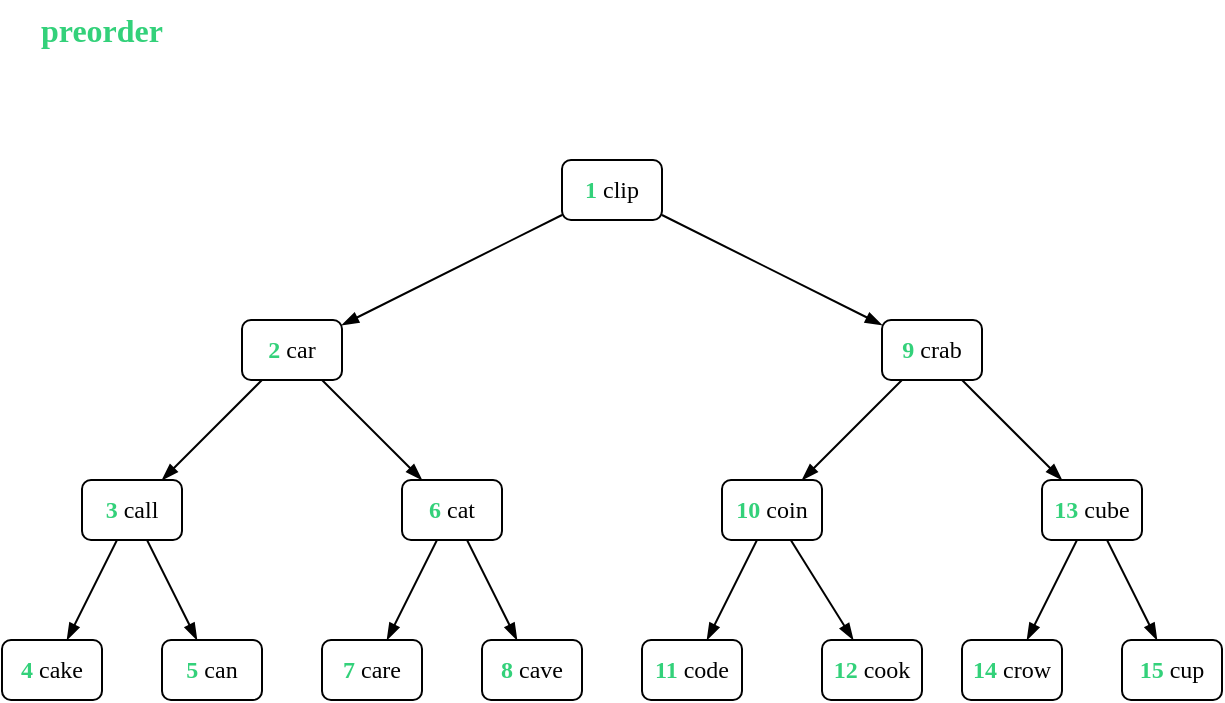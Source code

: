 <mxfile>
    <diagram id="t8QoFsj8MZgXzhcuyan1" name="Page-1">
        <mxGraphModel dx="1676" dy="1270" grid="1" gridSize="10" guides="1" tooltips="1" connect="1" arrows="1" fold="1" page="1" pageScale="1" pageWidth="827" pageHeight="1169" math="0" shadow="0">
            <root>
                <mxCell id="0"/>
                <mxCell id="1" parent="0"/>
                <mxCell id="91" value="" style="group" parent="1" vertex="1" connectable="0">
                    <mxGeometry x="40" y="120" width="610" height="270" as="geometry"/>
                </mxCell>
                <mxCell id="2" value="&lt;font color=&quot;#33d17a&quot; face=&quot;Ubuntu mono&quot;&gt;&lt;b style=&quot;&quot;&gt;1&lt;/b&gt;&lt;/font&gt; clip" style="rounded=1;html=1;fontFamily=Alegreya;fontSource=https%3A%2F%2Ffonts.googleapis.com%2Fcss%3Ffamily%3DAlegreya;whiteSpace=wrap;" parent="91" vertex="1">
                    <mxGeometry x="280" width="50" height="30" as="geometry"/>
                </mxCell>
                <mxCell id="3" value="&lt;font color=&quot;#33d17a&quot; face=&quot;Ubuntu mono&quot;&gt;&lt;b style=&quot;&quot;&gt;2&lt;/b&gt;&lt;/font&gt; car" style="rounded=1;html=1;fontFamily=Alegreya;fontSource=https%3A%2F%2Ffonts.googleapis.com%2Fcss%3Ffamily%3DAlegreya;whiteSpace=wrap;" parent="91" vertex="1">
                    <mxGeometry x="120" y="80" width="50" height="30" as="geometry"/>
                </mxCell>
                <mxCell id="4" value="&lt;font color=&quot;#33d17a&quot; face=&quot;Ubuntu mono&quot;&gt;&lt;b style=&quot;&quot;&gt;9&lt;/b&gt;&lt;/font&gt; crab" style="rounded=1;html=1;fontFamily=Alegreya;fontSource=https%3A%2F%2Ffonts.googleapis.com%2Fcss%3Ffamily%3DAlegreya;whiteSpace=wrap;" parent="91" vertex="1">
                    <mxGeometry x="440" y="80" width="50" height="30" as="geometry"/>
                </mxCell>
                <mxCell id="5" value="&lt;font color=&quot;#33d17a&quot; face=&quot;Ubuntu mono&quot;&gt;&lt;b style=&quot;&quot;&gt;3&lt;/b&gt;&lt;/font&gt; call" style="rounded=1;html=1;fontFamily=Alegreya;fontSource=https%3A%2F%2Ffonts.googleapis.com%2Fcss%3Ffamily%3DAlegreya;whiteSpace=wrap;" parent="91" vertex="1">
                    <mxGeometry x="40" y="160" width="50" height="30" as="geometry"/>
                </mxCell>
                <mxCell id="6" value="&lt;font color=&quot;#33d17a&quot; face=&quot;Ubuntu mono&quot;&gt;&lt;b style=&quot;&quot;&gt;6&lt;/b&gt;&lt;/font&gt; cat" style="rounded=1;html=1;fontFamily=Alegreya;fontSource=https%3A%2F%2Ffonts.googleapis.com%2Fcss%3Ffamily%3DAlegreya;whiteSpace=wrap;" parent="91" vertex="1">
                    <mxGeometry x="200" y="160" width="50" height="30" as="geometry"/>
                </mxCell>
                <mxCell id="7" value="&lt;font color=&quot;#33d17a&quot; face=&quot;Ubuntu mono&quot;&gt;&lt;b style=&quot;&quot;&gt;4&lt;/b&gt;&lt;/font&gt; cake" style="rounded=1;html=1;fontFamily=Alegreya;fontSource=https%3A%2F%2Ffonts.googleapis.com%2Fcss%3Ffamily%3DAlegreya;whiteSpace=wrap;" parent="91" vertex="1">
                    <mxGeometry y="240" width="50" height="30" as="geometry"/>
                </mxCell>
                <mxCell id="8" value="&lt;font color=&quot;#33d17a&quot; face=&quot;Ubuntu mono&quot;&gt;&lt;b style=&quot;&quot;&gt;5&lt;/b&gt;&lt;/font&gt; can" style="rounded=1;html=1;fontFamily=Alegreya;fontSource=https%3A%2F%2Ffonts.googleapis.com%2Fcss%3Ffamily%3DAlegreya;whiteSpace=wrap;" parent="91" vertex="1">
                    <mxGeometry x="80" y="240" width="50" height="30" as="geometry"/>
                </mxCell>
                <mxCell id="9" value="&lt;font color=&quot;#33d17a&quot; face=&quot;Ubuntu mono&quot;&gt;&lt;b style=&quot;&quot;&gt;7&lt;/b&gt;&lt;/font&gt; care" style="rounded=1;html=1;fontFamily=Alegreya;fontSource=https%3A%2F%2Ffonts.googleapis.com%2Fcss%3Ffamily%3DAlegreya;whiteSpace=wrap;" parent="91" vertex="1">
                    <mxGeometry x="160" y="240" width="50" height="30" as="geometry"/>
                </mxCell>
                <mxCell id="10" value="&lt;font color=&quot;#33d17a&quot; face=&quot;Ubuntu mono&quot;&gt;&lt;b style=&quot;&quot;&gt;8&lt;/b&gt;&lt;/font&gt; cave" style="rounded=1;html=1;fontFamily=Alegreya;fontSource=https%3A%2F%2Ffonts.googleapis.com%2Fcss%3Ffamily%3DAlegreya;whiteSpace=wrap;" parent="91" vertex="1">
                    <mxGeometry x="240" y="240" width="50" height="30" as="geometry"/>
                </mxCell>
                <mxCell id="11" value="&lt;font color=&quot;#33d17a&quot; face=&quot;Ubuntu mono&quot;&gt;&lt;b style=&quot;&quot;&gt;10&lt;/b&gt;&lt;/font&gt; coin" style="rounded=1;html=1;fontFamily=Alegreya;fontSource=https%3A%2F%2Ffonts.googleapis.com%2Fcss%3Ffamily%3DAlegreya;whiteSpace=wrap;" parent="91" vertex="1">
                    <mxGeometry x="360" y="160" width="50" height="30" as="geometry"/>
                </mxCell>
                <mxCell id="12" value="&lt;font color=&quot;#33d17a&quot; face=&quot;Ubuntu mono&quot;&gt;&lt;b style=&quot;&quot;&gt;13&lt;/b&gt;&lt;/font&gt;&amp;nbsp;cube" style="rounded=1;html=1;fontFamily=Alegreya;fontSource=https%3A%2F%2Ffonts.googleapis.com%2Fcss%3Ffamily%3DAlegreya;whiteSpace=wrap;" parent="91" vertex="1">
                    <mxGeometry x="520" y="160" width="50" height="30" as="geometry"/>
                </mxCell>
                <mxCell id="13" value="&lt;font color=&quot;#33d17a&quot; face=&quot;Ubuntu mono&quot;&gt;&lt;b style=&quot;&quot;&gt;11&lt;/b&gt;&lt;/font&gt; code" style="rounded=1;html=1;fontFamily=Alegreya;fontSource=https%3A%2F%2Ffonts.googleapis.com%2Fcss%3Ffamily%3DAlegreya;whiteSpace=wrap;" parent="91" vertex="1">
                    <mxGeometry x="320" y="240" width="50" height="30" as="geometry"/>
                </mxCell>
                <mxCell id="14" value="&lt;font color=&quot;#33d17a&quot; face=&quot;Ubuntu mono&quot;&gt;&lt;b style=&quot;&quot;&gt;12&lt;/b&gt;&lt;/font&gt;&amp;nbsp;cook" style="rounded=1;html=1;fontFamily=Alegreya;fontSource=https%3A%2F%2Ffonts.googleapis.com%2Fcss%3Ffamily%3DAlegreya;whiteSpace=wrap;" parent="91" vertex="1">
                    <mxGeometry x="410" y="240" width="50" height="30" as="geometry"/>
                </mxCell>
                <mxCell id="15" value="&lt;font color=&quot;#33d17a&quot; face=&quot;Ubuntu mono&quot;&gt;&lt;b style=&quot;&quot;&gt;14&lt;/b&gt;&lt;/font&gt; crow" style="rounded=1;html=1;fontFamily=Alegreya;fontSource=https%3A%2F%2Ffonts.googleapis.com%2Fcss%3Ffamily%3DAlegreya;whiteSpace=wrap;" parent="91" vertex="1">
                    <mxGeometry x="480" y="240" width="50" height="30" as="geometry"/>
                </mxCell>
                <mxCell id="16" value="&lt;font color=&quot;#33d17a&quot; face=&quot;Ubuntu mono&quot;&gt;&lt;b style=&quot;&quot;&gt;15&lt;/b&gt;&lt;/font&gt; cup" style="rounded=1;html=1;fontFamily=Alegreya;fontSource=https%3A%2F%2Ffonts.googleapis.com%2Fcss%3Ffamily%3DAlegreya;whiteSpace=wrap;" parent="91" vertex="1">
                    <mxGeometry x="560" y="240" width="50" height="30" as="geometry"/>
                </mxCell>
                <mxCell id="17" value="" style="endArrow=blockThin;html=1;fontFamily=Alegreya;fontSource=https%3A%2F%2Ffonts.googleapis.com%2Fcss%3Ffamily%3DAlegreya;endFill=1;" parent="91" source="2" target="3" edge="1">
                    <mxGeometry width="50" height="50" relative="1" as="geometry">
                        <mxPoint x="100" y="110" as="sourcePoint"/>
                        <mxPoint x="150" y="60" as="targetPoint"/>
                    </mxGeometry>
                </mxCell>
                <mxCell id="18" value="" style="endArrow=blockThin;html=1;fontFamily=Alegreya;fontSource=https%3A%2F%2Ffonts.googleapis.com%2Fcss%3Ffamily%3DAlegreya;endFill=1;" parent="91" source="2" target="4" edge="1">
                    <mxGeometry width="50" height="50" relative="1" as="geometry">
                        <mxPoint x="410" y="70" as="sourcePoint"/>
                        <mxPoint x="320" y="125.385" as="targetPoint"/>
                    </mxGeometry>
                </mxCell>
                <mxCell id="19" value="" style="endArrow=blockThin;html=1;fontFamily=Alegreya;fontSource=https%3A%2F%2Ffonts.googleapis.com%2Fcss%3Ffamily%3DAlegreya;endFill=1;" parent="91" source="4" target="12" edge="1">
                    <mxGeometry width="50" height="50" relative="1" as="geometry">
                        <mxPoint x="540" y="160" as="sourcePoint"/>
                        <mxPoint x="450" y="215.385" as="targetPoint"/>
                    </mxGeometry>
                </mxCell>
                <mxCell id="20" value="" style="endArrow=blockThin;html=1;fontFamily=Alegreya;fontSource=https%3A%2F%2Ffonts.googleapis.com%2Fcss%3Ffamily%3DAlegreya;endFill=1;" parent="91" source="4" target="11" edge="1">
                    <mxGeometry width="50" height="50" relative="1" as="geometry">
                        <mxPoint x="370" y="150" as="sourcePoint"/>
                        <mxPoint x="280" y="205.385" as="targetPoint"/>
                    </mxGeometry>
                </mxCell>
                <mxCell id="21" value="" style="endArrow=blockThin;html=1;fontFamily=Alegreya;fontSource=https%3A%2F%2Ffonts.googleapis.com%2Fcss%3Ffamily%3DAlegreya;endFill=1;" parent="91" source="3" target="5" edge="1">
                    <mxGeometry width="50" height="50" relative="1" as="geometry">
                        <mxPoint x="210" y="150" as="sourcePoint"/>
                        <mxPoint x="120" y="205.385" as="targetPoint"/>
                    </mxGeometry>
                </mxCell>
                <mxCell id="22" value="" style="endArrow=blockThin;html=1;fontFamily=Alegreya;fontSource=https%3A%2F%2Ffonts.googleapis.com%2Fcss%3Ffamily%3DAlegreya;endFill=1;" parent="91" source="3" target="6" edge="1">
                    <mxGeometry width="50" height="50" relative="1" as="geometry">
                        <mxPoint x="210" y="140" as="sourcePoint"/>
                        <mxPoint x="120" y="195.385" as="targetPoint"/>
                    </mxGeometry>
                </mxCell>
                <mxCell id="23" value="" style="endArrow=blockThin;html=1;fontFamily=Alegreya;fontSource=https%3A%2F%2Ffonts.googleapis.com%2Fcss%3Ffamily%3DAlegreya;endFill=1;" parent="91" source="5" target="7" edge="1">
                    <mxGeometry width="50" height="50" relative="1" as="geometry">
                        <mxPoint y="230" as="sourcePoint"/>
                        <mxPoint x="-90" y="285.385" as="targetPoint"/>
                    </mxGeometry>
                </mxCell>
                <mxCell id="24" value="" style="endArrow=blockThin;html=1;fontFamily=Alegreya;fontSource=https%3A%2F%2Ffonts.googleapis.com%2Fcss%3Ffamily%3DAlegreya;endFill=1;" parent="91" source="5" target="8" edge="1">
                    <mxGeometry width="50" height="50" relative="1" as="geometry">
                        <mxPoint x="100" y="240" as="sourcePoint"/>
                        <mxPoint x="10" y="295.385" as="targetPoint"/>
                    </mxGeometry>
                </mxCell>
                <mxCell id="25" value="" style="endArrow=blockThin;html=1;fontFamily=Alegreya;fontSource=https%3A%2F%2Ffonts.googleapis.com%2Fcss%3Ffamily%3DAlegreya;endFill=1;" parent="91" source="6" target="9" edge="1">
                    <mxGeometry width="50" height="50" relative="1" as="geometry">
                        <mxPoint x="340" y="47.308" as="sourcePoint"/>
                        <mxPoint x="250" y="102.692" as="targetPoint"/>
                    </mxGeometry>
                </mxCell>
                <mxCell id="26" value="" style="endArrow=blockThin;html=1;fontFamily=Alegreya;fontSource=https%3A%2F%2Ffonts.googleapis.com%2Fcss%3Ffamily%3DAlegreya;endFill=1;" parent="91" source="6" target="10" edge="1">
                    <mxGeometry width="50" height="50" relative="1" as="geometry">
                        <mxPoint x="350" y="57.308" as="sourcePoint"/>
                        <mxPoint x="260" y="112.692" as="targetPoint"/>
                    </mxGeometry>
                </mxCell>
                <mxCell id="27" value="" style="endArrow=blockThin;html=1;fontFamily=Alegreya;fontSource=https%3A%2F%2Ffonts.googleapis.com%2Fcss%3Ffamily%3DAlegreya;endFill=1;" parent="91" source="11" target="13" edge="1">
                    <mxGeometry width="50" height="50" relative="1" as="geometry">
                        <mxPoint x="350" y="230" as="sourcePoint"/>
                        <mxPoint x="260" y="285.385" as="targetPoint"/>
                    </mxGeometry>
                </mxCell>
                <mxCell id="28" value="" style="endArrow=blockThin;html=1;fontFamily=Alegreya;fontSource=https%3A%2F%2Ffonts.googleapis.com%2Fcss%3Ffamily%3DAlegreya;endFill=1;" parent="91" source="11" target="14" edge="1">
                    <mxGeometry width="50" height="50" relative="1" as="geometry">
                        <mxPoint x="450" y="230" as="sourcePoint"/>
                        <mxPoint x="360" y="285.385" as="targetPoint"/>
                    </mxGeometry>
                </mxCell>
                <mxCell id="29" value="" style="endArrow=blockThin;html=1;fontFamily=Alegreya;fontSource=https%3A%2F%2Ffonts.googleapis.com%2Fcss%3Ffamily%3DAlegreya;endFill=1;" parent="91" source="12" target="15" edge="1">
                    <mxGeometry width="50" height="50" relative="1" as="geometry">
                        <mxPoint x="530" y="210" as="sourcePoint"/>
                        <mxPoint x="440" y="265.385" as="targetPoint"/>
                    </mxGeometry>
                </mxCell>
                <mxCell id="30" value="" style="endArrow=blockThin;html=1;fontFamily=Alegreya;fontSource=https%3A%2F%2Ffonts.googleapis.com%2Fcss%3Ffamily%3DAlegreya;endFill=1;" parent="91" source="12" target="16" edge="1">
                    <mxGeometry width="50" height="50" relative="1" as="geometry">
                        <mxPoint x="640" y="210" as="sourcePoint"/>
                        <mxPoint x="550" y="265.385" as="targetPoint"/>
                    </mxGeometry>
                </mxCell>
                <mxCell id="154" value="&lt;font size=&quot;1&quot; data-font-src=&quot;https://fonts.googleapis.com/css?family=Ubuntu+mono&quot; face=&quot;Ubuntu mono&quot;&gt;&lt;b style=&quot;font-size: 16px;&quot;&gt;preorder&lt;/b&gt;&lt;/font&gt;" style="text;html=1;strokeColor=none;fillColor=none;align=center;verticalAlign=middle;whiteSpace=wrap;rounded=0;fontColor=#33d17a;" parent="1" vertex="1">
                    <mxGeometry x="40" y="40" width="100" height="30" as="geometry"/>
                </mxCell>
            </root>
        </mxGraphModel>
    </diagram>
</mxfile>
